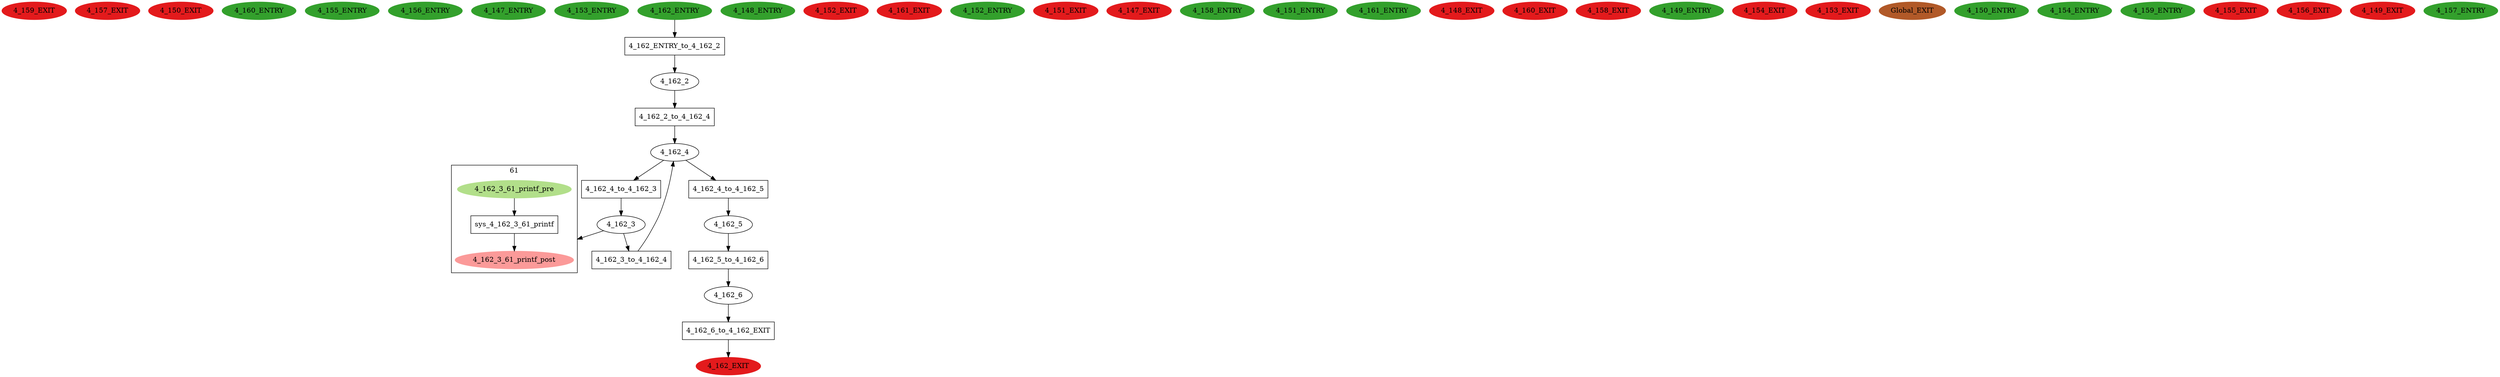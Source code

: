 digraph model { 
compound=true; 
node  [style="filled", colorscheme="paired12"];  "4_159_EXIT" [shape=ellipse, color=6, style=filled];
  "4_157_EXIT" [shape=ellipse, color=6, style=filled];
  "4_150_EXIT" [shape=ellipse, color=6, style=filled];
  "4_160_ENTRY" [shape=ellipse, color=4, style=filled];
  "4_155_ENTRY" [shape=ellipse, color=4, style=filled];
  "4_156_ENTRY" [shape=ellipse, color=4, style=filled];
  "4_147_ENTRY" [shape=ellipse, color=4, style=filled];
  "4_153_ENTRY" [shape=ellipse, color=4, style=filled];
  "4_162_2" [shape=ellipse, style=""];
  "4_162_3" [shape=ellipse, style=""];
subgraph "cluster_4_162_3_61" { 
label="61"  "4_162_3_61_printf_post" [shape=ellipse, style=""];
  "4_162_3_61_printf_pre" [shape=ellipse, style=""];
  "sys_4_162_3_61_printf" [shape=box, style=""];
  "sys_4_162_3_61_printf" [label="sys_4_162_3_61_printf\n"];
  "4_162_3_61_printf_pre" -> "sys_4_162_3_61_printf" [label="", arrowhead="normal"];
  "sys_4_162_3_61_printf" -> "4_162_3_61_printf_post" [label="", arrowhead="normal"];
}
  "4_162_3" -> "4_162_3_61_printf_post" [lhead="cluster_4_162_3_61"];
  "4_162_3_61_printf_pre" [color=3, style=filled];
  "4_162_3_61_printf_post" [color=5, style=filled];
  "4_162_4" [shape=ellipse, style=""];
  "4_148_ENTRY" [shape=ellipse, color=4, style=filled];
  "4_152_EXIT" [shape=ellipse, color=6, style=filled];
  "4_161_EXIT" [shape=ellipse, color=6, style=filled];
  "4_152_ENTRY" [shape=ellipse, color=4, style=filled];
  "4_162_5" [shape=ellipse, style=""];
  "4_151_EXIT" [shape=ellipse, color=6, style=filled];
  "4_162_6" [shape=ellipse, style=""];
  "4_147_EXIT" [shape=ellipse, color=6, style=filled];
  "4_158_ENTRY" [shape=ellipse, color=4, style=filled];
  "4_162_EXIT" [shape=ellipse, color=6, style=filled];
  "4_151_ENTRY" [shape=ellipse, color=4, style=filled];
  "4_161_ENTRY" [shape=ellipse, color=4, style=filled];
  "4_148_EXIT" [shape=ellipse, color=6, style=filled];
  "4_160_EXIT" [shape=ellipse, color=6, style=filled];
  "4_158_EXIT" [shape=ellipse, color=6, style=filled];
  "4_149_ENTRY" [shape=ellipse, color=4, style=filled];
  "4_162_ENTRY" [shape=ellipse, color=4, style=filled];
  "4_154_EXIT" [shape=ellipse, color=6, style=filled];
  "4_153_EXIT" [shape=ellipse, color=6, style=filled];
  "Global_EXIT" [shape=ellipse, color=12, style=filled];
  "4_150_ENTRY" [shape=ellipse, color=4, style=filled];
  "4_154_ENTRY" [shape=ellipse, color=4, style=filled];
  "4_159_ENTRY" [shape=ellipse, color=4, style=filled];
  "4_155_EXIT" [shape=ellipse, color=6, style=filled];
  "4_156_EXIT" [shape=ellipse, color=6, style=filled];
  "4_149_EXIT" [shape=ellipse, color=6, style=filled];
  "4_157_ENTRY" [shape=ellipse, color=4, style=filled];
  "4_162_ENTRY_to_4_162_2" [shape=box, style=""];
  "4_162_ENTRY_to_4_162_2" [label="4_162_ENTRY_to_4_162_2\n"];
  "4_162_6_to_4_162_EXIT" [shape=box, style=""];
  "4_162_6_to_4_162_EXIT" [label="4_162_6_to_4_162_EXIT\n"];
  "4_162_4_to_4_162_3" [shape=box, style=""];
  "4_162_4_to_4_162_3" [label="4_162_4_to_4_162_3\n"];
  "4_162_5_to_4_162_6" [shape=box, style=""];
  "4_162_5_to_4_162_6" [label="4_162_5_to_4_162_6\n"];
  "4_162_2_to_4_162_4" [shape=box, style=""];
  "4_162_2_to_4_162_4" [label="4_162_2_to_4_162_4\n"];
  "4_162_3_to_4_162_4" [shape=box, style=""];
  "4_162_3_to_4_162_4" [label="4_162_3_to_4_162_4\n"];
  "4_162_4_to_4_162_5" [shape=box, style=""];
  "4_162_4_to_4_162_5" [label="4_162_4_to_4_162_5\n"];
  "4_162_5_to_4_162_6" -> "4_162_6" [label="", arrowhead="normal"];
  "4_162_3_to_4_162_4" -> "4_162_4" [label="", arrowhead="normal"];
  "4_162_4_to_4_162_3" -> "4_162_3" [label="", arrowhead="normal"];
  "4_162_3" -> "4_162_3_to_4_162_4" [label="", arrowhead="normal"];
  "4_162_2" -> "4_162_2_to_4_162_4" [label="", arrowhead="normal"];
  "4_162_ENTRY_to_4_162_2" -> "4_162_2" [label="", arrowhead="normal"];
  "4_162_6" -> "4_162_6_to_4_162_EXIT" [label="", arrowhead="normal"];
  "4_162_ENTRY" -> "4_162_ENTRY_to_4_162_2" [label="", arrowhead="normal"];
  "4_162_4" -> "4_162_4_to_4_162_3" [label="", arrowhead="normal"];
  "4_162_4_to_4_162_5" -> "4_162_5" [label="", arrowhead="normal"];
  "4_162_2_to_4_162_4" -> "4_162_4" [label="", arrowhead="normal"];
  "4_162_4" -> "4_162_4_to_4_162_5" [label="", arrowhead="normal"];
  "4_162_6_to_4_162_EXIT" -> "4_162_EXIT" [label="", arrowhead="normal"];
  "4_162_5" -> "4_162_5_to_4_162_6" [label="", arrowhead="normal"];
}
